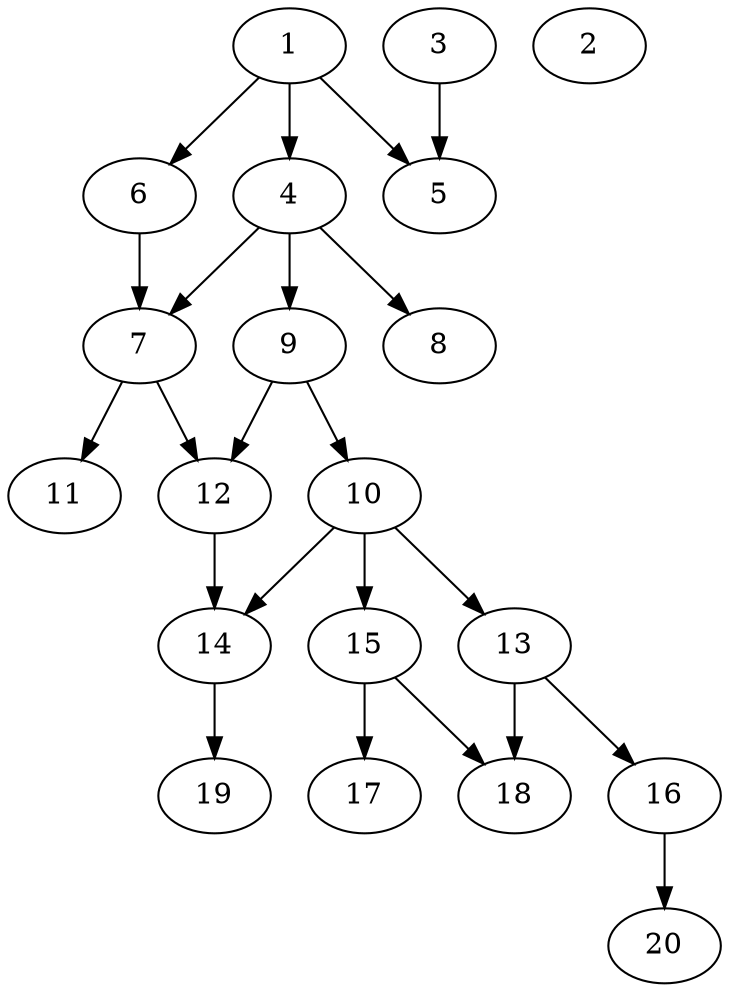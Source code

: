 // DAG automatically generated by daggen at Thu Oct  3 13:58:43 2019
// ./daggen --dot -n 20 --ccr 0.3 --fat 0.5 --regular 0.9 --density 0.5 --mindata 5242880 --maxdata 52428800 
digraph G {
  1 [size="49503573", alpha="0.01", expect_size="14851072"] 
  1 -> 4 [size ="14851072"]
  1 -> 5 [size ="14851072"]
  1 -> 6 [size ="14851072"]
  2 [size="171915947", alpha="0.05", expect_size="51574784"] 
  3 [size="148490240", alpha="0.11", expect_size="44547072"] 
  3 -> 5 [size ="44547072"]
  4 [size="102318080", alpha="0.13", expect_size="30695424"] 
  4 -> 7 [size ="30695424"]
  4 -> 8 [size ="30695424"]
  4 -> 9 [size ="30695424"]
  5 [size="110861653", alpha="0.05", expect_size="33258496"] 
  6 [size="28067840", alpha="0.01", expect_size="8420352"] 
  6 -> 7 [size ="8420352"]
  7 [size="29207893", alpha="0.11", expect_size="8762368"] 
  7 -> 11 [size ="8762368"]
  7 -> 12 [size ="8762368"]
  8 [size="25043627", alpha="0.05", expect_size="7513088"] 
  9 [size="44823893", alpha="0.09", expect_size="13447168"] 
  9 -> 10 [size ="13447168"]
  9 -> 12 [size ="13447168"]
  10 [size="65778347", alpha="0.07", expect_size="19733504"] 
  10 -> 13 [size ="19733504"]
  10 -> 14 [size ="19733504"]
  10 -> 15 [size ="19733504"]
  11 [size="111192747", alpha="0.06", expect_size="33357824"] 
  12 [size="115841707", alpha="0.10", expect_size="34752512"] 
  12 -> 14 [size ="34752512"]
  13 [size="153681920", alpha="0.02", expect_size="46104576"] 
  13 -> 16 [size ="46104576"]
  13 -> 18 [size ="46104576"]
  14 [size="84954453", alpha="0.14", expect_size="25486336"] 
  14 -> 19 [size ="25486336"]
  15 [size="27658240", alpha="0.05", expect_size="8297472"] 
  15 -> 17 [size ="8297472"]
  15 -> 18 [size ="8297472"]
  16 [size="66242560", alpha="0.15", expect_size="19872768"] 
  16 -> 20 [size ="19872768"]
  17 [size="76584960", alpha="0.17", expect_size="22975488"] 
  18 [size="163273387", alpha="0.10", expect_size="48982016"] 
  19 [size="48390827", alpha="0.04", expect_size="14517248"] 
  20 [size="121262080", alpha="0.20", expect_size="36378624"] 
}
